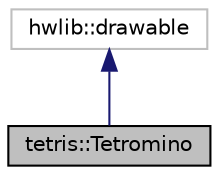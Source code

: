 digraph "tetris::Tetromino"
{
  edge [fontname="Helvetica",fontsize="10",labelfontname="Helvetica",labelfontsize="10"];
  node [fontname="Helvetica",fontsize="10",shape=record];
  Node9 [label="tetris::Tetromino",height=0.2,width=0.4,color="black", fillcolor="grey75", style="filled", fontcolor="black"];
  Node10 -> Node9 [dir="back",color="midnightblue",fontsize="10",style="solid"];
  Node10 [label="hwlib::drawable",height=0.2,width=0.4,color="grey75", fillcolor="white", style="filled"];
}
